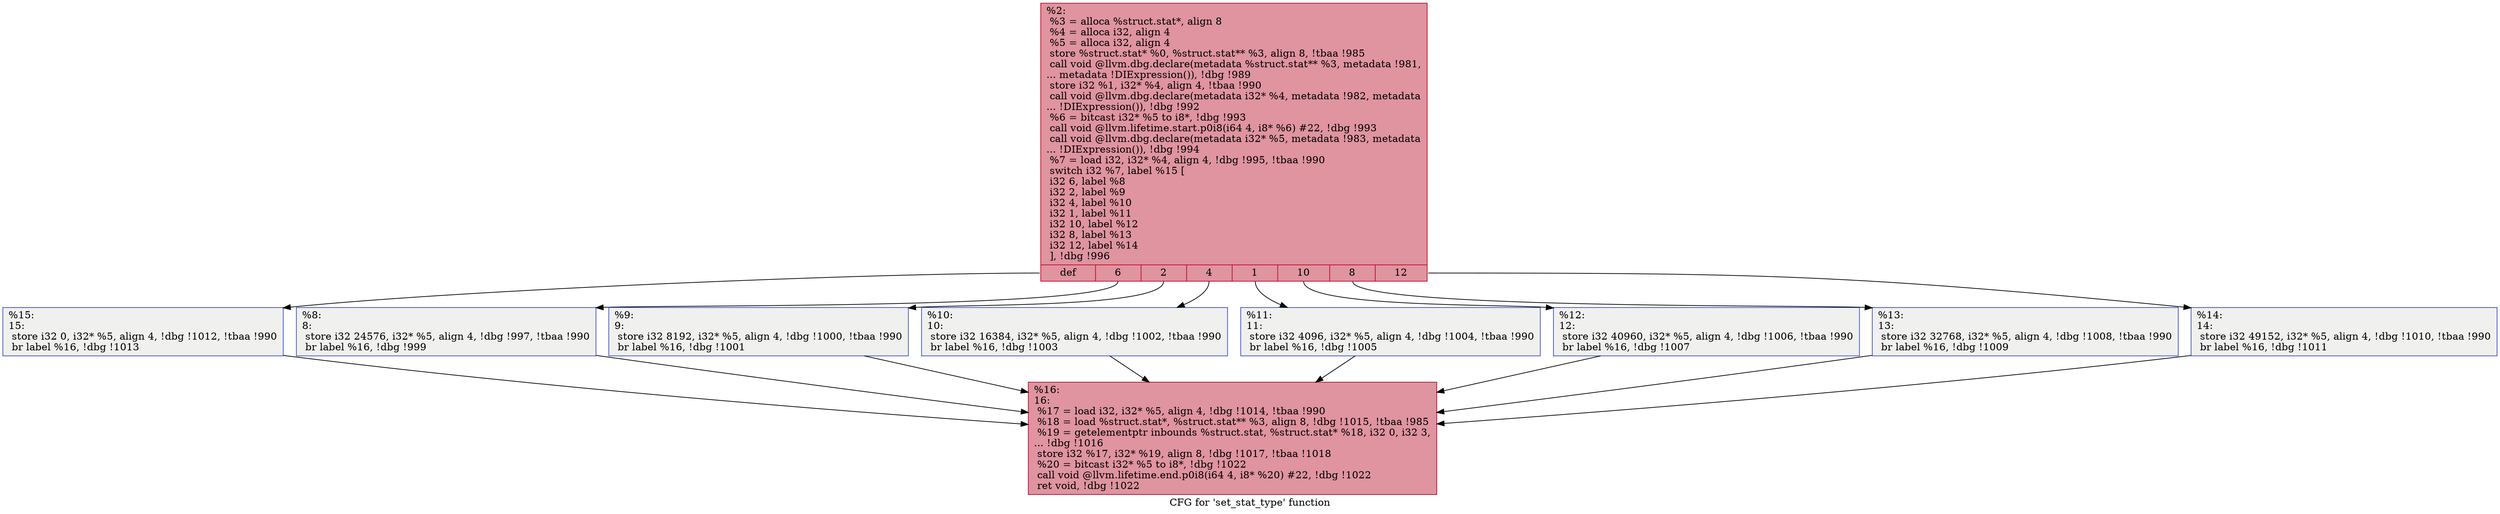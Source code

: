 digraph "CFG for 'set_stat_type' function" {
	label="CFG for 'set_stat_type' function";

	Node0x24631e0 [shape=record,color="#b70d28ff", style=filled, fillcolor="#b70d2870",label="{%2:\l  %3 = alloca %struct.stat*, align 8\l  %4 = alloca i32, align 4\l  %5 = alloca i32, align 4\l  store %struct.stat* %0, %struct.stat** %3, align 8, !tbaa !985\l  call void @llvm.dbg.declare(metadata %struct.stat** %3, metadata !981,\l... metadata !DIExpression()), !dbg !989\l  store i32 %1, i32* %4, align 4, !tbaa !990\l  call void @llvm.dbg.declare(metadata i32* %4, metadata !982, metadata\l... !DIExpression()), !dbg !992\l  %6 = bitcast i32* %5 to i8*, !dbg !993\l  call void @llvm.lifetime.start.p0i8(i64 4, i8* %6) #22, !dbg !993\l  call void @llvm.dbg.declare(metadata i32* %5, metadata !983, metadata\l... !DIExpression()), !dbg !994\l  %7 = load i32, i32* %4, align 4, !dbg !995, !tbaa !990\l  switch i32 %7, label %15 [\l    i32 6, label %8\l    i32 2, label %9\l    i32 4, label %10\l    i32 1, label %11\l    i32 10, label %12\l    i32 8, label %13\l    i32 12, label %14\l  ], !dbg !996\l|{<s0>def|<s1>6|<s2>2|<s3>4|<s4>1|<s5>10|<s6>8|<s7>12}}"];
	Node0x24631e0:s0 -> Node0x2464a10;
	Node0x24631e0:s1 -> Node0x2464780;
	Node0x24631e0:s2 -> Node0x2464830;
	Node0x24631e0:s3 -> Node0x2464880;
	Node0x24631e0:s4 -> Node0x24648d0;
	Node0x24631e0:s5 -> Node0x2464920;
	Node0x24631e0:s6 -> Node0x2464970;
	Node0x24631e0:s7 -> Node0x24649c0;
	Node0x2464780 [shape=record,color="#3d50c3ff", style=filled, fillcolor="#dedcdb70",label="{%8:\l8:                                                \l  store i32 24576, i32* %5, align 4, !dbg !997, !tbaa !990\l  br label %16, !dbg !999\l}"];
	Node0x2464780 -> Node0x2464a60;
	Node0x2464830 [shape=record,color="#3d50c3ff", style=filled, fillcolor="#dedcdb70",label="{%9:\l9:                                                \l  store i32 8192, i32* %5, align 4, !dbg !1000, !tbaa !990\l  br label %16, !dbg !1001\l}"];
	Node0x2464830 -> Node0x2464a60;
	Node0x2464880 [shape=record,color="#3d50c3ff", style=filled, fillcolor="#dedcdb70",label="{%10:\l10:                                               \l  store i32 16384, i32* %5, align 4, !dbg !1002, !tbaa !990\l  br label %16, !dbg !1003\l}"];
	Node0x2464880 -> Node0x2464a60;
	Node0x24648d0 [shape=record,color="#3d50c3ff", style=filled, fillcolor="#dedcdb70",label="{%11:\l11:                                               \l  store i32 4096, i32* %5, align 4, !dbg !1004, !tbaa !990\l  br label %16, !dbg !1005\l}"];
	Node0x24648d0 -> Node0x2464a60;
	Node0x2464920 [shape=record,color="#3d50c3ff", style=filled, fillcolor="#dedcdb70",label="{%12:\l12:                                               \l  store i32 40960, i32* %5, align 4, !dbg !1006, !tbaa !990\l  br label %16, !dbg !1007\l}"];
	Node0x2464920 -> Node0x2464a60;
	Node0x2464970 [shape=record,color="#3d50c3ff", style=filled, fillcolor="#dedcdb70",label="{%13:\l13:                                               \l  store i32 32768, i32* %5, align 4, !dbg !1008, !tbaa !990\l  br label %16, !dbg !1009\l}"];
	Node0x2464970 -> Node0x2464a60;
	Node0x24649c0 [shape=record,color="#3d50c3ff", style=filled, fillcolor="#dedcdb70",label="{%14:\l14:                                               \l  store i32 49152, i32* %5, align 4, !dbg !1010, !tbaa !990\l  br label %16, !dbg !1011\l}"];
	Node0x24649c0 -> Node0x2464a60;
	Node0x2464a10 [shape=record,color="#3d50c3ff", style=filled, fillcolor="#dedcdb70",label="{%15:\l15:                                               \l  store i32 0, i32* %5, align 4, !dbg !1012, !tbaa !990\l  br label %16, !dbg !1013\l}"];
	Node0x2464a10 -> Node0x2464a60;
	Node0x2464a60 [shape=record,color="#b70d28ff", style=filled, fillcolor="#b70d2870",label="{%16:\l16:                                               \l  %17 = load i32, i32* %5, align 4, !dbg !1014, !tbaa !990\l  %18 = load %struct.stat*, %struct.stat** %3, align 8, !dbg !1015, !tbaa !985\l  %19 = getelementptr inbounds %struct.stat, %struct.stat* %18, i32 0, i32 3,\l... !dbg !1016\l  store i32 %17, i32* %19, align 8, !dbg !1017, !tbaa !1018\l  %20 = bitcast i32* %5 to i8*, !dbg !1022\l  call void @llvm.lifetime.end.p0i8(i64 4, i8* %20) #22, !dbg !1022\l  ret void, !dbg !1022\l}"];
}
